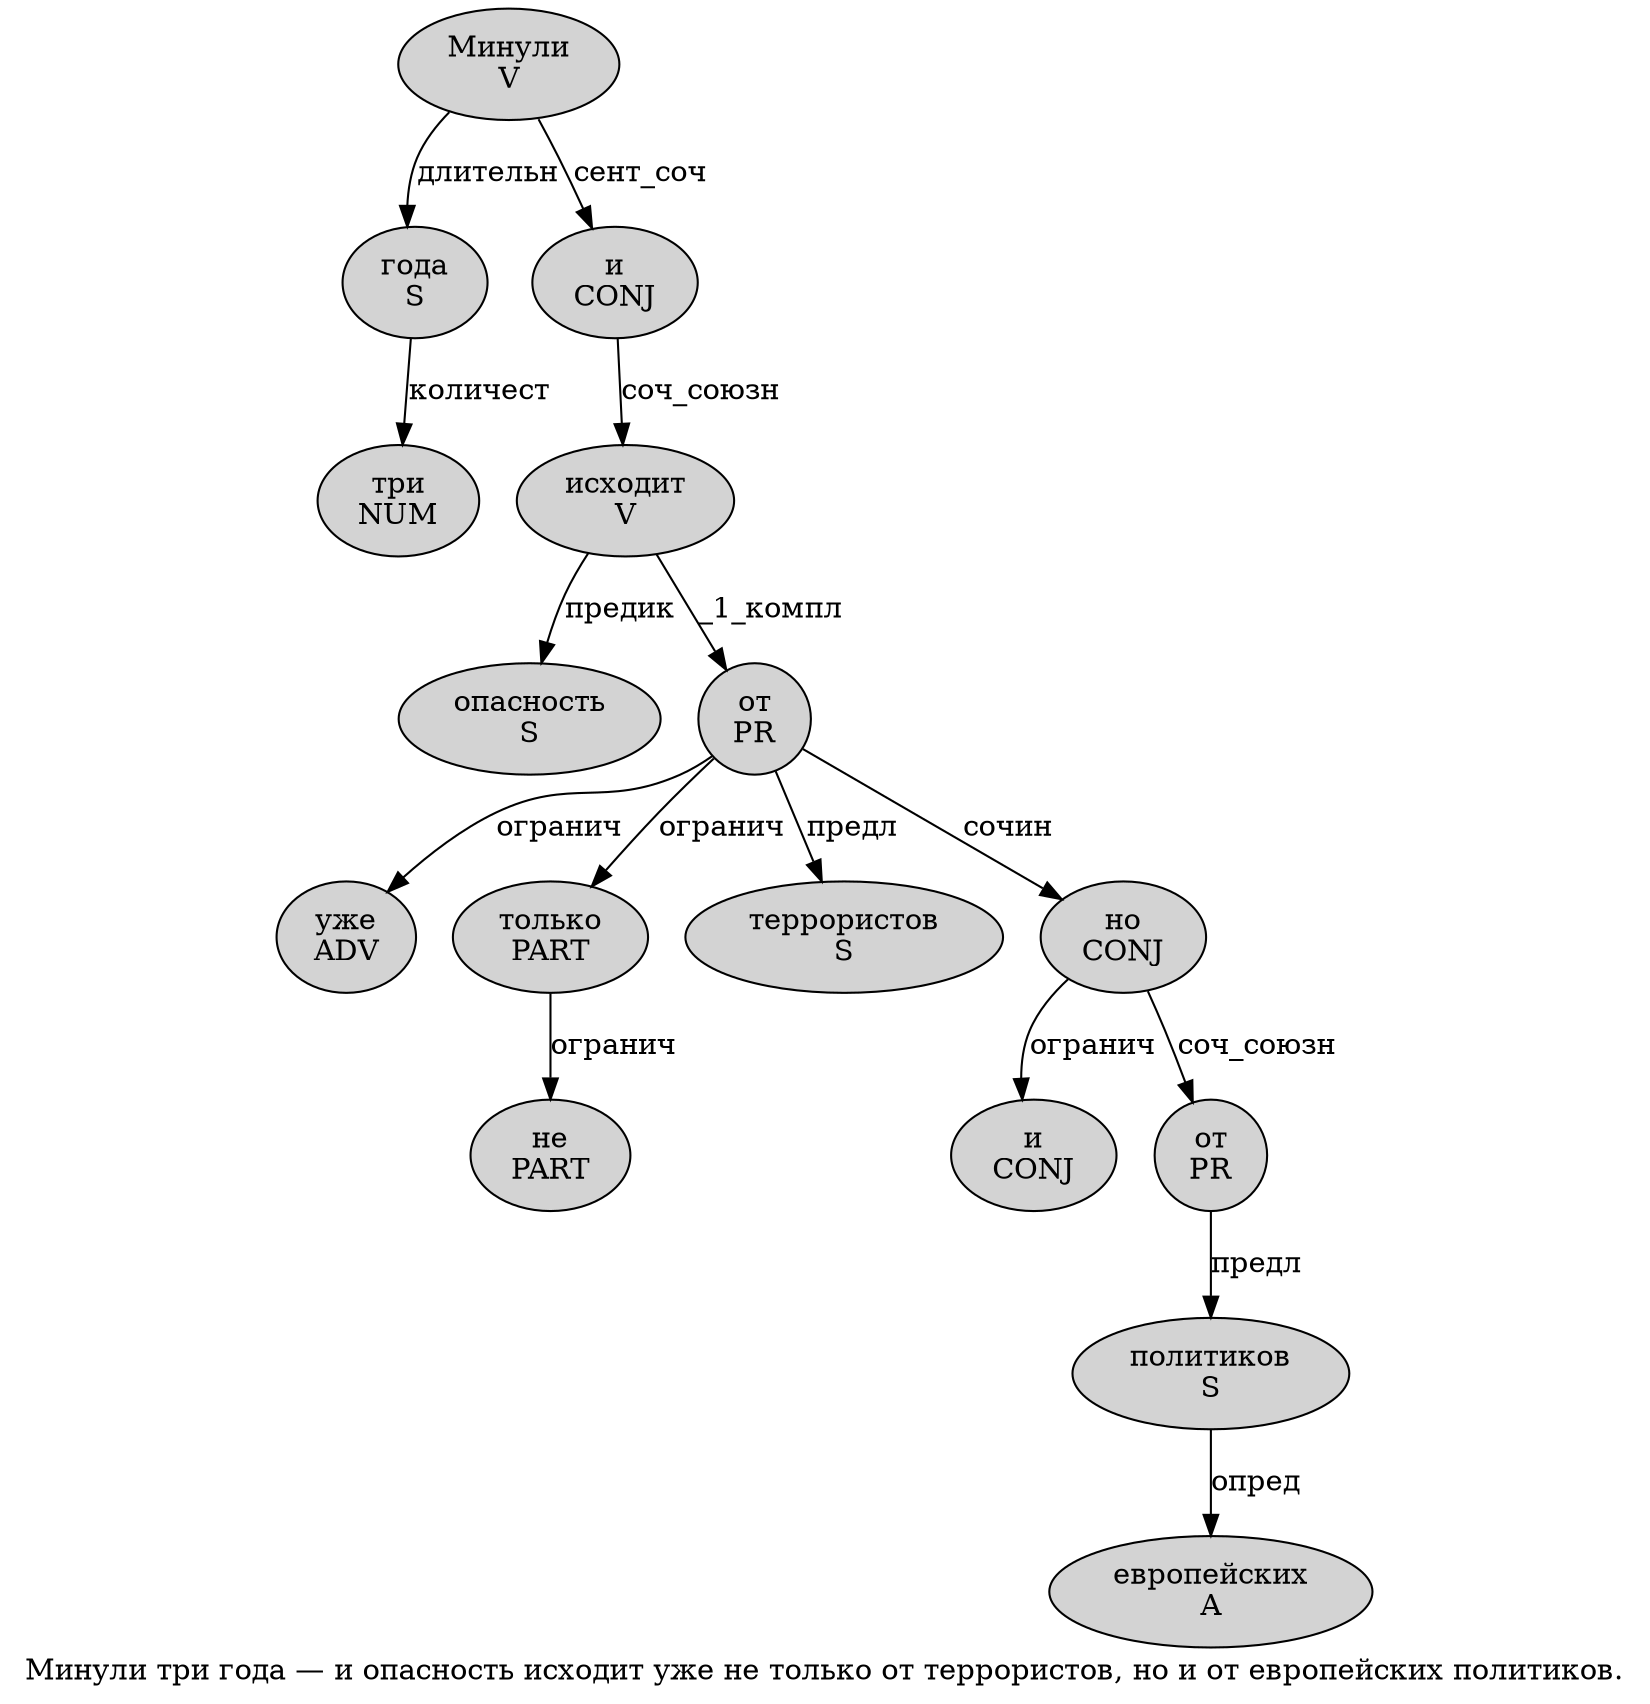 digraph SENTENCE_1425 {
	graph [label="Минули три года — и опасность исходит уже не только от террористов, но и от европейских политиков."]
	node [style=filled]
		0 [label="Минули
V" color="" fillcolor=lightgray penwidth=1 shape=ellipse]
		1 [label="три
NUM" color="" fillcolor=lightgray penwidth=1 shape=ellipse]
		2 [label="года
S" color="" fillcolor=lightgray penwidth=1 shape=ellipse]
		4 [label="и
CONJ" color="" fillcolor=lightgray penwidth=1 shape=ellipse]
		5 [label="опасность
S" color="" fillcolor=lightgray penwidth=1 shape=ellipse]
		6 [label="исходит
V" color="" fillcolor=lightgray penwidth=1 shape=ellipse]
		7 [label="уже
ADV" color="" fillcolor=lightgray penwidth=1 shape=ellipse]
		8 [label="не
PART" color="" fillcolor=lightgray penwidth=1 shape=ellipse]
		9 [label="только
PART" color="" fillcolor=lightgray penwidth=1 shape=ellipse]
		10 [label="от
PR" color="" fillcolor=lightgray penwidth=1 shape=ellipse]
		11 [label="террористов
S" color="" fillcolor=lightgray penwidth=1 shape=ellipse]
		13 [label="но
CONJ" color="" fillcolor=lightgray penwidth=1 shape=ellipse]
		14 [label="и
CONJ" color="" fillcolor=lightgray penwidth=1 shape=ellipse]
		15 [label="от
PR" color="" fillcolor=lightgray penwidth=1 shape=ellipse]
		16 [label="европейских
A" color="" fillcolor=lightgray penwidth=1 shape=ellipse]
		17 [label="политиков
S" color="" fillcolor=lightgray penwidth=1 shape=ellipse]
			4 -> 6 [label="соч_союзн"]
			15 -> 17 [label="предл"]
			9 -> 8 [label="огранич"]
			13 -> 14 [label="огранич"]
			13 -> 15 [label="соч_союзн"]
			2 -> 1 [label="количест"]
			0 -> 2 [label="длительн"]
			0 -> 4 [label="сент_соч"]
			6 -> 5 [label="предик"]
			6 -> 10 [label="_1_компл"]
			10 -> 7 [label="огранич"]
			10 -> 9 [label="огранич"]
			10 -> 11 [label="предл"]
			10 -> 13 [label="сочин"]
			17 -> 16 [label="опред"]
}